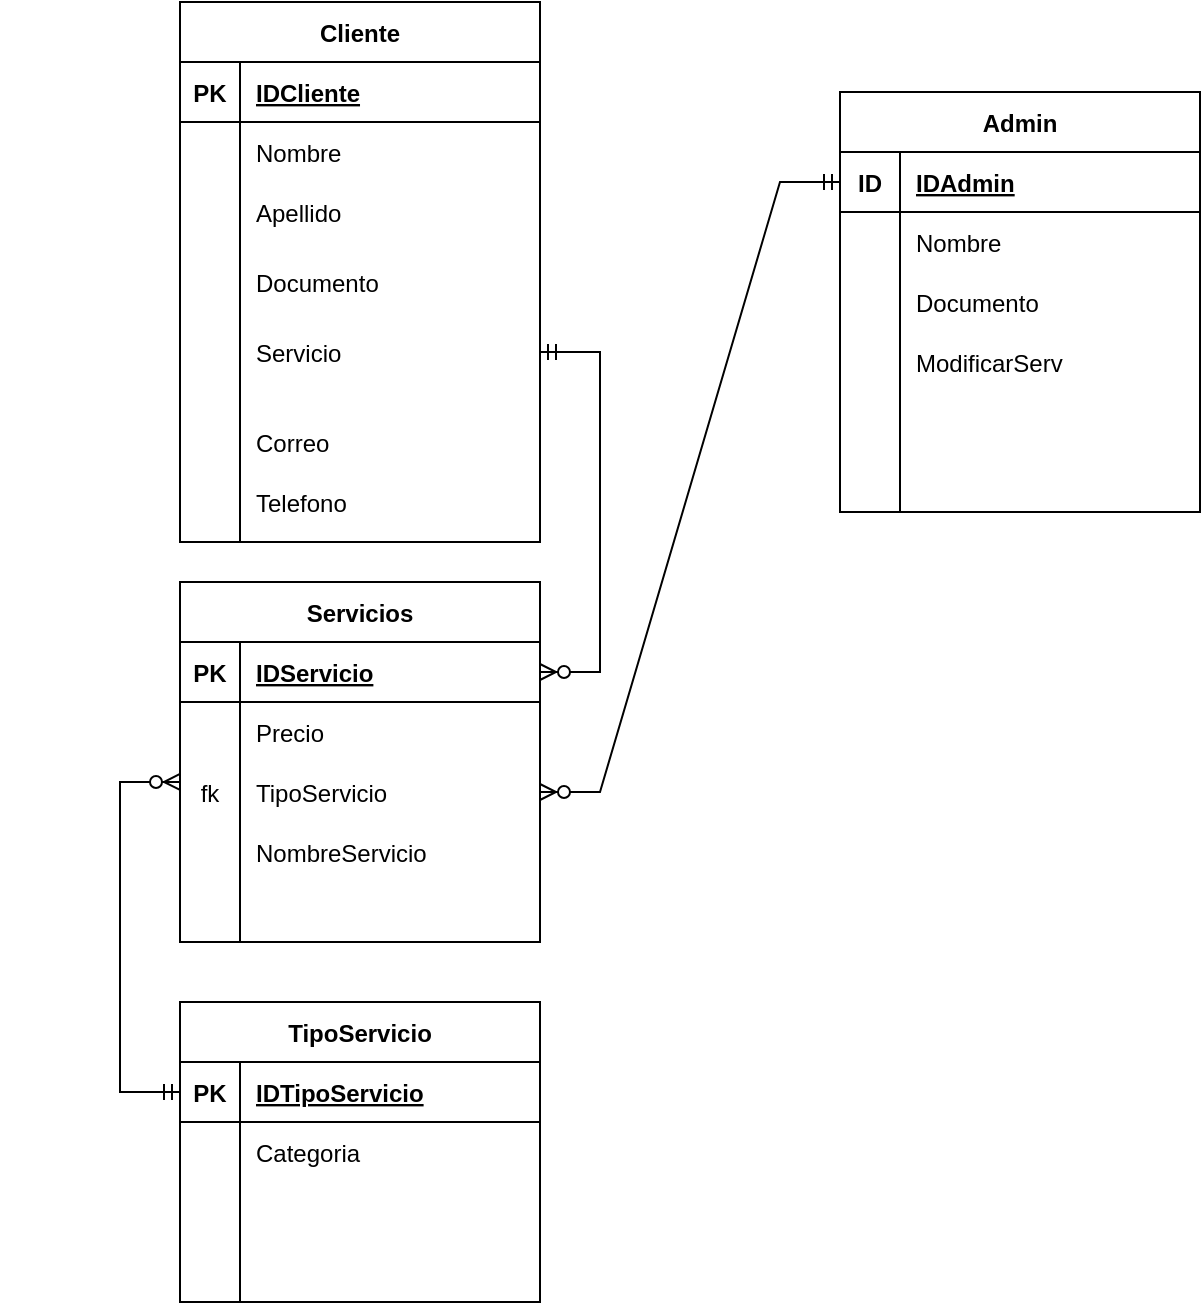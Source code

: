 <mxfile version="20.8.16" type="device"><diagram id="C5RBs43oDa-KdzZeNtuy" name="Page-1"><mxGraphModel dx="880" dy="532" grid="1" gridSize="10" guides="1" tooltips="1" connect="1" arrows="1" fold="1" page="1" pageScale="1" pageWidth="827" pageHeight="1169" math="0" shadow="0"><root><mxCell id="WIyWlLk6GJQsqaUBKTNV-0"/><mxCell id="WIyWlLk6GJQsqaUBKTNV-1" parent="WIyWlLk6GJQsqaUBKTNV-0"/><mxCell id="PZm1j9Vpko8srm4SGcRl-0" value="Servicios" style="shape=table;startSize=30;container=1;collapsible=1;childLayout=tableLayout;fixedRows=1;rowLines=0;fontStyle=1;align=center;resizeLast=1;" parent="WIyWlLk6GJQsqaUBKTNV-1" vertex="1"><mxGeometry x="130" y="300" width="180" height="180" as="geometry"/></mxCell><mxCell id="PZm1j9Vpko8srm4SGcRl-1" value="" style="shape=tableRow;horizontal=0;startSize=0;swimlaneHead=0;swimlaneBody=0;fillColor=none;collapsible=0;dropTarget=0;points=[[0,0.5],[1,0.5]];portConstraint=eastwest;top=0;left=0;right=0;bottom=1;" parent="PZm1j9Vpko8srm4SGcRl-0" vertex="1"><mxGeometry y="30" width="180" height="30" as="geometry"/></mxCell><mxCell id="PZm1j9Vpko8srm4SGcRl-2" value="PK" style="shape=partialRectangle;connectable=0;fillColor=none;top=0;left=0;bottom=0;right=0;fontStyle=1;overflow=hidden;" parent="PZm1j9Vpko8srm4SGcRl-1" vertex="1"><mxGeometry width="30" height="30" as="geometry"><mxRectangle width="30" height="30" as="alternateBounds"/></mxGeometry></mxCell><mxCell id="PZm1j9Vpko8srm4SGcRl-3" value="IDServicio" style="shape=partialRectangle;connectable=0;fillColor=none;top=0;left=0;bottom=0;right=0;align=left;spacingLeft=6;fontStyle=5;overflow=hidden;" parent="PZm1j9Vpko8srm4SGcRl-1" vertex="1"><mxGeometry x="30" width="150" height="30" as="geometry"><mxRectangle width="150" height="30" as="alternateBounds"/></mxGeometry></mxCell><mxCell id="PZm1j9Vpko8srm4SGcRl-4" value="" style="shape=tableRow;horizontal=0;startSize=0;swimlaneHead=0;swimlaneBody=0;fillColor=none;collapsible=0;dropTarget=0;points=[[0,0.5],[1,0.5]];portConstraint=eastwest;top=0;left=0;right=0;bottom=0;" parent="PZm1j9Vpko8srm4SGcRl-0" vertex="1"><mxGeometry y="60" width="180" height="30" as="geometry"/></mxCell><mxCell id="PZm1j9Vpko8srm4SGcRl-5" value="" style="shape=partialRectangle;connectable=0;fillColor=none;top=0;left=0;bottom=0;right=0;editable=1;overflow=hidden;" parent="PZm1j9Vpko8srm4SGcRl-4" vertex="1"><mxGeometry width="30" height="30" as="geometry"><mxRectangle width="30" height="30" as="alternateBounds"/></mxGeometry></mxCell><mxCell id="PZm1j9Vpko8srm4SGcRl-6" value="Precio" style="shape=partialRectangle;connectable=0;fillColor=none;top=0;left=0;bottom=0;right=0;align=left;spacingLeft=6;overflow=hidden;" parent="PZm1j9Vpko8srm4SGcRl-4" vertex="1"><mxGeometry x="30" width="150" height="30" as="geometry"><mxRectangle width="150" height="30" as="alternateBounds"/></mxGeometry></mxCell><mxCell id="PZm1j9Vpko8srm4SGcRl-7" value="" style="shape=tableRow;horizontal=0;startSize=0;swimlaneHead=0;swimlaneBody=0;fillColor=none;collapsible=0;dropTarget=0;points=[[0,0.5],[1,0.5]];portConstraint=eastwest;top=0;left=0;right=0;bottom=0;" parent="PZm1j9Vpko8srm4SGcRl-0" vertex="1"><mxGeometry y="90" width="180" height="30" as="geometry"/></mxCell><mxCell id="PZm1j9Vpko8srm4SGcRl-8" value="fk" style="shape=partialRectangle;connectable=0;fillColor=none;top=0;left=0;bottom=0;right=0;editable=1;overflow=hidden;" parent="PZm1j9Vpko8srm4SGcRl-7" vertex="1"><mxGeometry width="30" height="30" as="geometry"><mxRectangle width="30" height="30" as="alternateBounds"/></mxGeometry></mxCell><mxCell id="PZm1j9Vpko8srm4SGcRl-9" value="TipoServicio" style="shape=partialRectangle;connectable=0;fillColor=none;top=0;left=0;bottom=0;right=0;align=left;spacingLeft=6;overflow=hidden;" parent="PZm1j9Vpko8srm4SGcRl-7" vertex="1"><mxGeometry x="30" width="150" height="30" as="geometry"><mxRectangle width="150" height="30" as="alternateBounds"/></mxGeometry></mxCell><mxCell id="uT87qV1KLHUl_oji1g61-64" value="" style="shape=tableRow;horizontal=0;startSize=0;swimlaneHead=0;swimlaneBody=0;fillColor=none;collapsible=0;dropTarget=0;points=[[0,0.5],[1,0.5]];portConstraint=eastwest;top=0;left=0;right=0;bottom=0;" vertex="1" parent="PZm1j9Vpko8srm4SGcRl-0"><mxGeometry y="120" width="180" height="30" as="geometry"/></mxCell><mxCell id="uT87qV1KLHUl_oji1g61-65" value="" style="shape=partialRectangle;connectable=0;fillColor=none;top=0;left=0;bottom=0;right=0;editable=1;overflow=hidden;" vertex="1" parent="uT87qV1KLHUl_oji1g61-64"><mxGeometry width="30" height="30" as="geometry"><mxRectangle width="30" height="30" as="alternateBounds"/></mxGeometry></mxCell><mxCell id="uT87qV1KLHUl_oji1g61-66" value="NombreServicio" style="shape=partialRectangle;connectable=0;fillColor=none;top=0;left=0;bottom=0;right=0;align=left;spacingLeft=6;overflow=hidden;" vertex="1" parent="uT87qV1KLHUl_oji1g61-64"><mxGeometry x="30" width="150" height="30" as="geometry"><mxRectangle width="150" height="30" as="alternateBounds"/></mxGeometry></mxCell><mxCell id="PZm1j9Vpko8srm4SGcRl-10" value="" style="shape=tableRow;horizontal=0;startSize=0;swimlaneHead=0;swimlaneBody=0;fillColor=none;collapsible=0;dropTarget=0;points=[[0,0.5],[1,0.5]];portConstraint=eastwest;top=0;left=0;right=0;bottom=0;" parent="PZm1j9Vpko8srm4SGcRl-0" vertex="1"><mxGeometry y="150" width="180" height="30" as="geometry"/></mxCell><mxCell id="PZm1j9Vpko8srm4SGcRl-11" value="" style="shape=partialRectangle;connectable=0;fillColor=none;top=0;left=0;bottom=0;right=0;editable=1;overflow=hidden;" parent="PZm1j9Vpko8srm4SGcRl-10" vertex="1"><mxGeometry width="30" height="30" as="geometry"><mxRectangle width="30" height="30" as="alternateBounds"/></mxGeometry></mxCell><mxCell id="PZm1j9Vpko8srm4SGcRl-12" value="" style="shape=partialRectangle;connectable=0;fillColor=none;top=0;left=0;bottom=0;right=0;align=left;spacingLeft=6;overflow=hidden;" parent="PZm1j9Vpko8srm4SGcRl-10" vertex="1"><mxGeometry x="30" width="150" height="30" as="geometry"><mxRectangle width="150" height="30" as="alternateBounds"/></mxGeometry></mxCell><mxCell id="PZm1j9Vpko8srm4SGcRl-13" value="TipoServicio" style="shape=table;startSize=30;container=1;collapsible=1;childLayout=tableLayout;fixedRows=1;rowLines=0;fontStyle=1;align=center;resizeLast=1;" parent="WIyWlLk6GJQsqaUBKTNV-1" vertex="1"><mxGeometry x="130" y="510" width="180" height="150" as="geometry"/></mxCell><mxCell id="PZm1j9Vpko8srm4SGcRl-14" value="" style="shape=tableRow;horizontal=0;startSize=0;swimlaneHead=0;swimlaneBody=0;fillColor=none;collapsible=0;dropTarget=0;points=[[0,0.5],[1,0.5]];portConstraint=eastwest;top=0;left=0;right=0;bottom=1;" parent="PZm1j9Vpko8srm4SGcRl-13" vertex="1"><mxGeometry y="30" width="180" height="30" as="geometry"/></mxCell><mxCell id="PZm1j9Vpko8srm4SGcRl-15" value="PK" style="shape=partialRectangle;connectable=0;fillColor=none;top=0;left=0;bottom=0;right=0;fontStyle=1;overflow=hidden;" parent="PZm1j9Vpko8srm4SGcRl-14" vertex="1"><mxGeometry width="30" height="30" as="geometry"><mxRectangle width="30" height="30" as="alternateBounds"/></mxGeometry></mxCell><mxCell id="PZm1j9Vpko8srm4SGcRl-16" value="IDTipoServicio" style="shape=partialRectangle;connectable=0;fillColor=none;top=0;left=0;bottom=0;right=0;align=left;spacingLeft=6;fontStyle=5;overflow=hidden;" parent="PZm1j9Vpko8srm4SGcRl-14" vertex="1"><mxGeometry x="30" width="150" height="30" as="geometry"><mxRectangle width="150" height="30" as="alternateBounds"/></mxGeometry></mxCell><mxCell id="PZm1j9Vpko8srm4SGcRl-17" value="" style="shape=tableRow;horizontal=0;startSize=0;swimlaneHead=0;swimlaneBody=0;fillColor=none;collapsible=0;dropTarget=0;points=[[0,0.5],[1,0.5]];portConstraint=eastwest;top=0;left=0;right=0;bottom=0;" parent="PZm1j9Vpko8srm4SGcRl-13" vertex="1"><mxGeometry y="60" width="180" height="30" as="geometry"/></mxCell><mxCell id="PZm1j9Vpko8srm4SGcRl-18" value="" style="shape=partialRectangle;connectable=0;fillColor=none;top=0;left=0;bottom=0;right=0;editable=1;overflow=hidden;" parent="PZm1j9Vpko8srm4SGcRl-17" vertex="1"><mxGeometry width="30" height="30" as="geometry"><mxRectangle width="30" height="30" as="alternateBounds"/></mxGeometry></mxCell><mxCell id="PZm1j9Vpko8srm4SGcRl-19" value="Categoria" style="shape=partialRectangle;connectable=0;fillColor=none;top=0;left=0;bottom=0;right=0;align=left;spacingLeft=6;overflow=hidden;" parent="PZm1j9Vpko8srm4SGcRl-17" vertex="1"><mxGeometry x="30" width="150" height="30" as="geometry"><mxRectangle width="150" height="30" as="alternateBounds"/></mxGeometry></mxCell><mxCell id="PZm1j9Vpko8srm4SGcRl-20" value="" style="shape=tableRow;horizontal=0;startSize=0;swimlaneHead=0;swimlaneBody=0;fillColor=none;collapsible=0;dropTarget=0;points=[[0,0.5],[1,0.5]];portConstraint=eastwest;top=0;left=0;right=0;bottom=0;" parent="PZm1j9Vpko8srm4SGcRl-13" vertex="1"><mxGeometry y="90" width="180" height="30" as="geometry"/></mxCell><mxCell id="PZm1j9Vpko8srm4SGcRl-21" value="" style="shape=partialRectangle;connectable=0;fillColor=none;top=0;left=0;bottom=0;right=0;editable=1;overflow=hidden;" parent="PZm1j9Vpko8srm4SGcRl-20" vertex="1"><mxGeometry width="30" height="30" as="geometry"><mxRectangle width="30" height="30" as="alternateBounds"/></mxGeometry></mxCell><mxCell id="PZm1j9Vpko8srm4SGcRl-22" value="" style="shape=partialRectangle;connectable=0;fillColor=none;top=0;left=0;bottom=0;right=0;align=left;spacingLeft=6;overflow=hidden;" parent="PZm1j9Vpko8srm4SGcRl-20" vertex="1"><mxGeometry x="30" width="150" height="30" as="geometry"><mxRectangle width="150" height="30" as="alternateBounds"/></mxGeometry></mxCell><mxCell id="PZm1j9Vpko8srm4SGcRl-23" value="" style="shape=tableRow;horizontal=0;startSize=0;swimlaneHead=0;swimlaneBody=0;fillColor=none;collapsible=0;dropTarget=0;points=[[0,0.5],[1,0.5]];portConstraint=eastwest;top=0;left=0;right=0;bottom=0;" parent="PZm1j9Vpko8srm4SGcRl-13" vertex="1"><mxGeometry y="120" width="180" height="30" as="geometry"/></mxCell><mxCell id="PZm1j9Vpko8srm4SGcRl-24" value="" style="shape=partialRectangle;connectable=0;fillColor=none;top=0;left=0;bottom=0;right=0;editable=1;overflow=hidden;" parent="PZm1j9Vpko8srm4SGcRl-23" vertex="1"><mxGeometry width="30" height="30" as="geometry"><mxRectangle width="30" height="30" as="alternateBounds"/></mxGeometry></mxCell><mxCell id="PZm1j9Vpko8srm4SGcRl-25" value="" style="shape=partialRectangle;connectable=0;fillColor=none;top=0;left=0;bottom=0;right=0;align=left;spacingLeft=6;overflow=hidden;" parent="PZm1j9Vpko8srm4SGcRl-23" vertex="1"><mxGeometry x="30" width="150" height="30" as="geometry"><mxRectangle width="150" height="30" as="alternateBounds"/></mxGeometry></mxCell><mxCell id="PZm1j9Vpko8srm4SGcRl-39" value="Admin" style="shape=table;startSize=30;container=1;collapsible=1;childLayout=tableLayout;fixedRows=1;rowLines=0;fontStyle=1;align=center;resizeLast=1;" parent="WIyWlLk6GJQsqaUBKTNV-1" vertex="1"><mxGeometry x="460" y="55" width="180" height="210" as="geometry"/></mxCell><mxCell id="PZm1j9Vpko8srm4SGcRl-40" value="" style="shape=tableRow;horizontal=0;startSize=0;swimlaneHead=0;swimlaneBody=0;fillColor=none;collapsible=0;dropTarget=0;points=[[0,0.5],[1,0.5]];portConstraint=eastwest;top=0;left=0;right=0;bottom=1;" parent="PZm1j9Vpko8srm4SGcRl-39" vertex="1"><mxGeometry y="30" width="180" height="30" as="geometry"/></mxCell><mxCell id="PZm1j9Vpko8srm4SGcRl-41" value="ID" style="shape=partialRectangle;connectable=0;fillColor=none;top=0;left=0;bottom=0;right=0;fontStyle=1;overflow=hidden;" parent="PZm1j9Vpko8srm4SGcRl-40" vertex="1"><mxGeometry width="30" height="30" as="geometry"><mxRectangle width="30" height="30" as="alternateBounds"/></mxGeometry></mxCell><mxCell id="PZm1j9Vpko8srm4SGcRl-42" value="IDAdmin" style="shape=partialRectangle;connectable=0;fillColor=none;top=0;left=0;bottom=0;right=0;align=left;spacingLeft=6;fontStyle=5;overflow=hidden;" parent="PZm1j9Vpko8srm4SGcRl-40" vertex="1"><mxGeometry x="30" width="150" height="30" as="geometry"><mxRectangle width="150" height="30" as="alternateBounds"/></mxGeometry></mxCell><mxCell id="PZm1j9Vpko8srm4SGcRl-43" value="" style="shape=tableRow;horizontal=0;startSize=0;swimlaneHead=0;swimlaneBody=0;fillColor=none;collapsible=0;dropTarget=0;points=[[0,0.5],[1,0.5]];portConstraint=eastwest;top=0;left=0;right=0;bottom=0;" parent="PZm1j9Vpko8srm4SGcRl-39" vertex="1"><mxGeometry y="60" width="180" height="30" as="geometry"/></mxCell><mxCell id="PZm1j9Vpko8srm4SGcRl-44" value="" style="shape=partialRectangle;connectable=0;fillColor=none;top=0;left=0;bottom=0;right=0;editable=1;overflow=hidden;" parent="PZm1j9Vpko8srm4SGcRl-43" vertex="1"><mxGeometry width="30" height="30" as="geometry"><mxRectangle width="30" height="30" as="alternateBounds"/></mxGeometry></mxCell><mxCell id="PZm1j9Vpko8srm4SGcRl-45" value="Nombre" style="shape=partialRectangle;connectable=0;fillColor=none;top=0;left=0;bottom=0;right=0;align=left;spacingLeft=6;overflow=hidden;" parent="PZm1j9Vpko8srm4SGcRl-43" vertex="1"><mxGeometry x="30" width="150" height="30" as="geometry"><mxRectangle width="150" height="30" as="alternateBounds"/></mxGeometry></mxCell><mxCell id="uT87qV1KLHUl_oji1g61-32" value="" style="shape=tableRow;horizontal=0;startSize=0;swimlaneHead=0;swimlaneBody=0;fillColor=none;collapsible=0;dropTarget=0;points=[[0,0.5],[1,0.5]];portConstraint=eastwest;top=0;left=0;right=0;bottom=0;" vertex="1" parent="PZm1j9Vpko8srm4SGcRl-39"><mxGeometry y="90" width="180" height="30" as="geometry"/></mxCell><mxCell id="uT87qV1KLHUl_oji1g61-33" value="" style="shape=partialRectangle;connectable=0;fillColor=none;top=0;left=0;bottom=0;right=0;editable=1;overflow=hidden;" vertex="1" parent="uT87qV1KLHUl_oji1g61-32"><mxGeometry width="30" height="30" as="geometry"><mxRectangle width="30" height="30" as="alternateBounds"/></mxGeometry></mxCell><mxCell id="uT87qV1KLHUl_oji1g61-34" value="Documento" style="shape=partialRectangle;connectable=0;fillColor=none;top=0;left=0;bottom=0;right=0;align=left;spacingLeft=6;overflow=hidden;" vertex="1" parent="uT87qV1KLHUl_oji1g61-32"><mxGeometry x="30" width="150" height="30" as="geometry"><mxRectangle width="150" height="30" as="alternateBounds"/></mxGeometry></mxCell><mxCell id="PZm1j9Vpko8srm4SGcRl-46" value="" style="shape=tableRow;horizontal=0;startSize=0;swimlaneHead=0;swimlaneBody=0;fillColor=none;collapsible=0;dropTarget=0;points=[[0,0.5],[1,0.5]];portConstraint=eastwest;top=0;left=0;right=0;bottom=0;" parent="PZm1j9Vpko8srm4SGcRl-39" vertex="1"><mxGeometry y="120" width="180" height="30" as="geometry"/></mxCell><mxCell id="PZm1j9Vpko8srm4SGcRl-47" value="" style="shape=partialRectangle;connectable=0;fillColor=none;top=0;left=0;bottom=0;right=0;editable=1;overflow=hidden;" parent="PZm1j9Vpko8srm4SGcRl-46" vertex="1"><mxGeometry width="30" height="30" as="geometry"><mxRectangle width="30" height="30" as="alternateBounds"/></mxGeometry></mxCell><mxCell id="PZm1j9Vpko8srm4SGcRl-48" value="ModificarServ" style="shape=partialRectangle;connectable=0;fillColor=none;top=0;left=0;bottom=0;right=0;align=left;spacingLeft=6;overflow=hidden;" parent="PZm1j9Vpko8srm4SGcRl-46" vertex="1"><mxGeometry x="30" width="150" height="30" as="geometry"><mxRectangle width="150" height="30" as="alternateBounds"/></mxGeometry></mxCell><mxCell id="PZm1j9Vpko8srm4SGcRl-49" value="" style="shape=tableRow;horizontal=0;startSize=0;swimlaneHead=0;swimlaneBody=0;fillColor=none;collapsible=0;dropTarget=0;points=[[0,0.5],[1,0.5]];portConstraint=eastwest;top=0;left=0;right=0;bottom=0;" parent="PZm1j9Vpko8srm4SGcRl-39" vertex="1"><mxGeometry y="150" width="180" height="30" as="geometry"/></mxCell><mxCell id="PZm1j9Vpko8srm4SGcRl-50" value="" style="shape=partialRectangle;connectable=0;fillColor=none;top=0;left=0;bottom=0;right=0;editable=1;overflow=hidden;" parent="PZm1j9Vpko8srm4SGcRl-49" vertex="1"><mxGeometry width="30" height="30" as="geometry"><mxRectangle width="30" height="30" as="alternateBounds"/></mxGeometry></mxCell><mxCell id="PZm1j9Vpko8srm4SGcRl-51" value="" style="shape=partialRectangle;connectable=0;fillColor=none;top=0;left=0;bottom=0;right=0;align=left;spacingLeft=6;overflow=hidden;" parent="PZm1j9Vpko8srm4SGcRl-49" vertex="1"><mxGeometry x="30" width="150" height="30" as="geometry"><mxRectangle width="150" height="30" as="alternateBounds"/></mxGeometry></mxCell><mxCell id="uT87qV1KLHUl_oji1g61-29" value="" style="shape=tableRow;horizontal=0;startSize=0;swimlaneHead=0;swimlaneBody=0;fillColor=none;collapsible=0;dropTarget=0;points=[[0,0.5],[1,0.5]];portConstraint=eastwest;top=0;left=0;right=0;bottom=0;" vertex="1" parent="PZm1j9Vpko8srm4SGcRl-39"><mxGeometry y="180" width="180" height="30" as="geometry"/></mxCell><mxCell id="uT87qV1KLHUl_oji1g61-30" value="" style="shape=partialRectangle;connectable=0;fillColor=none;top=0;left=0;bottom=0;right=0;editable=1;overflow=hidden;" vertex="1" parent="uT87qV1KLHUl_oji1g61-29"><mxGeometry width="30" height="30" as="geometry"><mxRectangle width="30" height="30" as="alternateBounds"/></mxGeometry></mxCell><mxCell id="uT87qV1KLHUl_oji1g61-31" value="" style="shape=partialRectangle;connectable=0;fillColor=none;top=0;left=0;bottom=0;right=0;align=left;spacingLeft=6;overflow=hidden;" vertex="1" parent="uT87qV1KLHUl_oji1g61-29"><mxGeometry x="30" width="150" height="30" as="geometry"><mxRectangle width="150" height="30" as="alternateBounds"/></mxGeometry></mxCell><mxCell id="PZm1j9Vpko8srm4SGcRl-59" value="" style="group" parent="WIyWlLk6GJQsqaUBKTNV-1" vertex="1" connectable="0"><mxGeometry x="40" y="10" width="270" height="270" as="geometry"/></mxCell><mxCell id="PZm1j9Vpko8srm4SGcRl-26" value="Cliente" style="shape=table;startSize=30;container=1;collapsible=1;childLayout=tableLayout;fixedRows=1;rowLines=0;fontStyle=1;align=center;resizeLast=1;movable=1;resizable=1;rotatable=1;deletable=1;editable=1;connectable=1;" parent="PZm1j9Vpko8srm4SGcRl-59" vertex="1"><mxGeometry x="90" width="180" height="270" as="geometry"/></mxCell><mxCell id="PZm1j9Vpko8srm4SGcRl-27" value="" style="shape=tableRow;horizontal=0;startSize=0;swimlaneHead=0;swimlaneBody=0;fillColor=none;collapsible=0;dropTarget=0;points=[[0,0.5],[1,0.5]];portConstraint=eastwest;top=0;left=0;right=0;bottom=1;" parent="PZm1j9Vpko8srm4SGcRl-26" vertex="1"><mxGeometry y="30" width="180" height="30" as="geometry"/></mxCell><mxCell id="PZm1j9Vpko8srm4SGcRl-28" value="PK" style="shape=partialRectangle;connectable=0;fillColor=none;top=0;left=0;bottom=0;right=0;fontStyle=1;overflow=hidden;" parent="PZm1j9Vpko8srm4SGcRl-27" vertex="1"><mxGeometry width="30" height="30" as="geometry"><mxRectangle width="30" height="30" as="alternateBounds"/></mxGeometry></mxCell><mxCell id="PZm1j9Vpko8srm4SGcRl-29" value="IDCliente" style="shape=partialRectangle;connectable=0;fillColor=none;top=0;left=0;bottom=0;right=0;align=left;spacingLeft=6;fontStyle=5;overflow=hidden;" parent="PZm1j9Vpko8srm4SGcRl-27" vertex="1"><mxGeometry x="30" width="150" height="30" as="geometry"><mxRectangle width="150" height="30" as="alternateBounds"/></mxGeometry></mxCell><mxCell id="PZm1j9Vpko8srm4SGcRl-30" value="" style="shape=tableRow;horizontal=0;startSize=0;swimlaneHead=0;swimlaneBody=0;fillColor=none;collapsible=0;dropTarget=0;points=[[0,0.5],[1,0.5]];portConstraint=eastwest;top=0;left=0;right=0;bottom=0;" parent="PZm1j9Vpko8srm4SGcRl-26" vertex="1"><mxGeometry y="60" width="180" height="30" as="geometry"/></mxCell><mxCell id="PZm1j9Vpko8srm4SGcRl-31" value="" style="shape=partialRectangle;connectable=0;fillColor=none;top=0;left=0;bottom=0;right=0;editable=1;overflow=hidden;" parent="PZm1j9Vpko8srm4SGcRl-30" vertex="1"><mxGeometry width="30" height="30" as="geometry"><mxRectangle width="30" height="30" as="alternateBounds"/></mxGeometry></mxCell><mxCell id="PZm1j9Vpko8srm4SGcRl-32" value="Nombre" style="shape=partialRectangle;connectable=0;fillColor=none;top=0;left=0;bottom=0;right=0;align=left;spacingLeft=6;overflow=hidden;" parent="PZm1j9Vpko8srm4SGcRl-30" vertex="1"><mxGeometry x="30" width="150" height="30" as="geometry"><mxRectangle width="150" height="30" as="alternateBounds"/></mxGeometry></mxCell><mxCell id="PZm1j9Vpko8srm4SGcRl-33" value="" style="shape=tableRow;horizontal=0;startSize=0;swimlaneHead=0;swimlaneBody=0;fillColor=none;collapsible=0;dropTarget=0;points=[[0,0.5],[1,0.5]];portConstraint=eastwest;top=0;left=0;right=0;bottom=0;" parent="PZm1j9Vpko8srm4SGcRl-26" vertex="1"><mxGeometry y="90" width="180" height="30" as="geometry"/></mxCell><mxCell id="PZm1j9Vpko8srm4SGcRl-34" value="" style="shape=partialRectangle;connectable=0;fillColor=none;top=0;left=0;bottom=0;right=0;editable=1;overflow=hidden;" parent="PZm1j9Vpko8srm4SGcRl-33" vertex="1"><mxGeometry width="30" height="30" as="geometry"><mxRectangle width="30" height="30" as="alternateBounds"/></mxGeometry></mxCell><mxCell id="PZm1j9Vpko8srm4SGcRl-35" value="Apellido" style="shape=partialRectangle;connectable=0;fillColor=none;top=0;left=0;bottom=0;right=0;align=left;spacingLeft=6;overflow=hidden;" parent="PZm1j9Vpko8srm4SGcRl-33" vertex="1"><mxGeometry x="30" width="150" height="30" as="geometry"><mxRectangle width="150" height="30" as="alternateBounds"/></mxGeometry></mxCell><mxCell id="PZm1j9Vpko8srm4SGcRl-36" value="" style="shape=tableRow;horizontal=0;startSize=0;swimlaneHead=0;swimlaneBody=0;fillColor=none;collapsible=0;dropTarget=0;points=[[0,0.5],[1,0.5]];portConstraint=eastwest;top=0;left=0;right=0;bottom=0;" parent="PZm1j9Vpko8srm4SGcRl-26" vertex="1"><mxGeometry y="120" width="180" height="40" as="geometry"/></mxCell><mxCell id="PZm1j9Vpko8srm4SGcRl-37" value="" style="shape=partialRectangle;connectable=0;fillColor=none;top=0;left=0;bottom=0;right=0;editable=1;overflow=hidden;" parent="PZm1j9Vpko8srm4SGcRl-36" vertex="1"><mxGeometry width="30" height="40" as="geometry"><mxRectangle width="30" height="40" as="alternateBounds"/></mxGeometry></mxCell><mxCell id="PZm1j9Vpko8srm4SGcRl-38" value="Documento" style="shape=partialRectangle;connectable=0;fillColor=none;top=0;left=0;bottom=0;right=0;align=left;spacingLeft=6;overflow=hidden;" parent="PZm1j9Vpko8srm4SGcRl-36" vertex="1"><mxGeometry x="30" width="150" height="40" as="geometry"><mxRectangle width="150" height="40" as="alternateBounds"/></mxGeometry></mxCell><mxCell id="uT87qV1KLHUl_oji1g61-59" value="" style="shape=tableRow;horizontal=0;startSize=0;swimlaneHead=0;swimlaneBody=0;fillColor=none;collapsible=0;dropTarget=0;points=[[0,0.5],[1,0.5]];portConstraint=eastwest;top=0;left=0;right=0;bottom=0;" vertex="1" parent="PZm1j9Vpko8srm4SGcRl-26"><mxGeometry y="160" width="180" height="30" as="geometry"/></mxCell><mxCell id="uT87qV1KLHUl_oji1g61-60" value="" style="shape=partialRectangle;connectable=0;fillColor=none;top=0;left=0;bottom=0;right=0;editable=1;overflow=hidden;" vertex="1" parent="uT87qV1KLHUl_oji1g61-59"><mxGeometry width="30" height="30" as="geometry"><mxRectangle width="30" height="30" as="alternateBounds"/></mxGeometry></mxCell><mxCell id="uT87qV1KLHUl_oji1g61-61" value="Servicio" style="shape=partialRectangle;connectable=0;fillColor=none;top=0;left=0;bottom=0;right=0;align=left;spacingLeft=6;overflow=hidden;" vertex="1" parent="uT87qV1KLHUl_oji1g61-59"><mxGeometry x="30" width="150" height="30" as="geometry"><mxRectangle width="150" height="30" as="alternateBounds"/></mxGeometry></mxCell><mxCell id="PZm1j9Vpko8srm4SGcRl-55" value="" style="shape=partialRectangle;connectable=1;fillColor=none;top=0;left=0;bottom=0;right=0;editable=1;overflow=hidden;movable=1;resizable=1;rotatable=1;deletable=1;" parent="PZm1j9Vpko8srm4SGcRl-59" vertex="1"><mxGeometry x="90" y="160" width="30" height="40" as="geometry"><mxRectangle width="30" height="40" as="alternateBounds"/></mxGeometry></mxCell><mxCell id="PZm1j9Vpko8srm4SGcRl-57" value="" style="shape=partialRectangle;connectable=1;fillColor=none;top=0;left=0;bottom=0;right=0;editable=1;overflow=hidden;movable=1;resizable=1;rotatable=1;deletable=1;" parent="PZm1j9Vpko8srm4SGcRl-59" vertex="1"><mxGeometry x="90" y="200" width="30" height="40" as="geometry"><mxRectangle width="30" height="40" as="alternateBounds"/></mxGeometry></mxCell><mxCell id="PZm1j9Vpko8srm4SGcRl-58" value="Correo" style="shape=partialRectangle;connectable=1;fillColor=none;top=0;left=0;bottom=0;right=0;align=left;spacingLeft=6;overflow=hidden;movable=1;resizable=1;rotatable=1;deletable=1;editable=1;" parent="PZm1j9Vpko8srm4SGcRl-59" vertex="1"><mxGeometry x="120" y="200" width="150" height="40" as="geometry"><mxRectangle width="150" height="40" as="alternateBounds"/></mxGeometry></mxCell><mxCell id="PZm1j9Vpko8srm4SGcRl-60" value="" style="endArrow=none;html=1;rounded=0;" parent="PZm1j9Vpko8srm4SGcRl-59" edge="1"><mxGeometry width="50" height="50" relative="1" as="geometry"><mxPoint x="120" y="270" as="sourcePoint"/><mxPoint x="120" y="160" as="targetPoint"/></mxGeometry></mxCell><mxCell id="PZm1j9Vpko8srm4SGcRl-56" value="Telefono" style="shape=partialRectangle;connectable=1;fillColor=none;top=0;left=0;bottom=0;right=0;align=left;spacingLeft=6;overflow=hidden;movable=1;resizable=1;rotatable=1;deletable=1;editable=1;" parent="PZm1j9Vpko8srm4SGcRl-59" vertex="1"><mxGeometry x="120" y="230" width="150" height="40" as="geometry"><mxRectangle width="150" height="40" as="alternateBounds"/></mxGeometry></mxCell><mxCell id="PZm1j9Vpko8srm4SGcRl-61" value="" style="edgeStyle=entityRelationEdgeStyle;fontSize=12;html=1;endArrow=ERzeroToMany;startArrow=ERmandOne;rounded=0;entryX=1;entryY=0.5;entryDx=0;entryDy=0;exitX=1;exitY=0.5;exitDx=0;exitDy=0;" parent="WIyWlLk6GJQsqaUBKTNV-1" source="uT87qV1KLHUl_oji1g61-59" target="PZm1j9Vpko8srm4SGcRl-1" edge="1"><mxGeometry width="100" height="100" relative="1" as="geometry"><mxPoint x="360" y="55" as="sourcePoint"/><mxPoint x="400" y="200" as="targetPoint"/></mxGeometry></mxCell><mxCell id="uT87qV1KLHUl_oji1g61-36" value="" style="edgeStyle=entityRelationEdgeStyle;fontSize=12;html=1;endArrow=ERzeroToMany;startArrow=ERmandOne;rounded=0;entryX=1;entryY=0.5;entryDx=0;entryDy=0;" edge="1" parent="WIyWlLk6GJQsqaUBKTNV-1" source="PZm1j9Vpko8srm4SGcRl-40" target="PZm1j9Vpko8srm4SGcRl-7"><mxGeometry width="100" height="100" relative="1" as="geometry"><mxPoint x="330" y="300" as="sourcePoint"/><mxPoint x="430" y="200" as="targetPoint"/></mxGeometry></mxCell><mxCell id="uT87qV1KLHUl_oji1g61-67" value="" style="fontSize=12;html=1;endArrow=ERzeroToMany;startArrow=ERmandOne;rounded=0;exitX=0;exitY=0.5;exitDx=0;exitDy=0;entryX=0;entryY=0.333;entryDx=0;entryDy=0;edgeStyle=orthogonalEdgeStyle;entryPerimeter=0;" edge="1" parent="WIyWlLk6GJQsqaUBKTNV-1" source="PZm1j9Vpko8srm4SGcRl-14" target="PZm1j9Vpko8srm4SGcRl-7"><mxGeometry width="100" height="100" relative="1" as="geometry"><mxPoint x="420" y="580" as="sourcePoint"/><mxPoint x="520" y="480" as="targetPoint"/><Array as="points"><mxPoint x="100" y="555"/><mxPoint x="100" y="400"/></Array></mxGeometry></mxCell></root></mxGraphModel></diagram></mxfile>